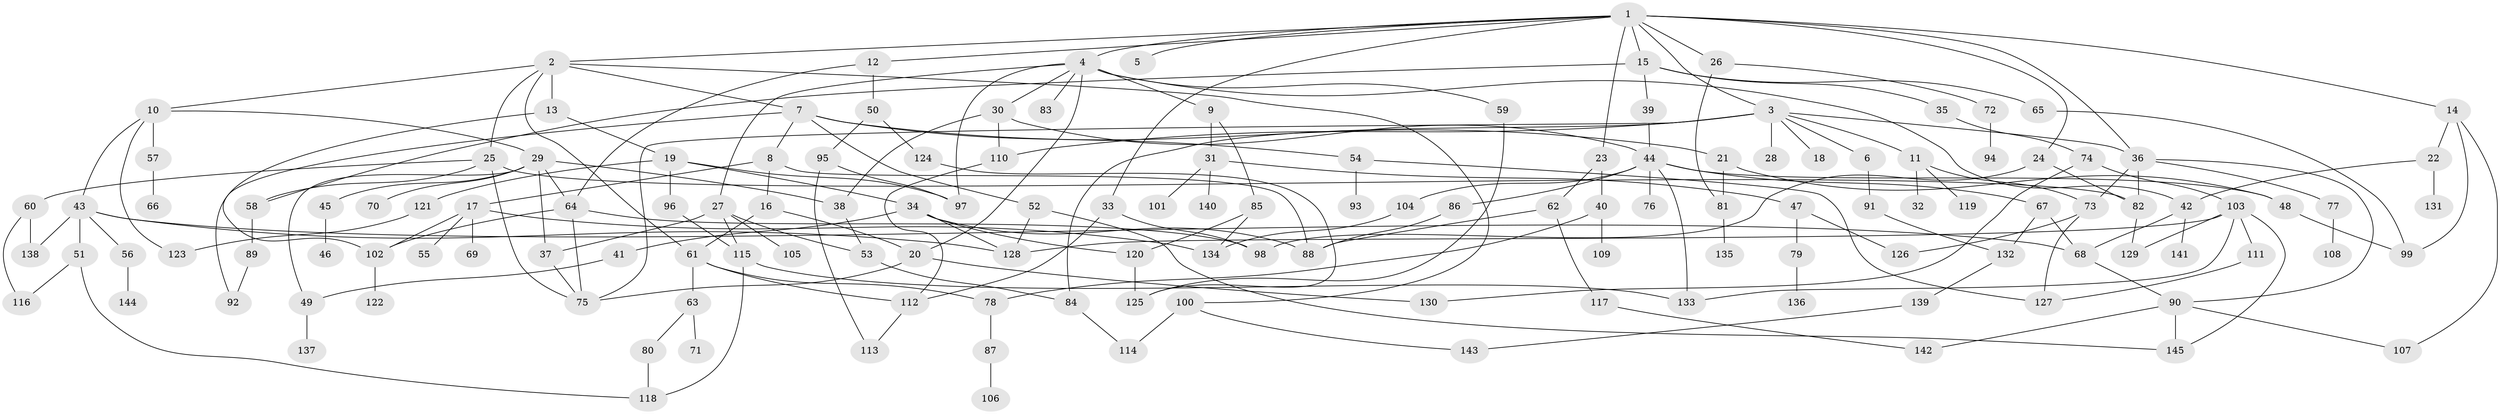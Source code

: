 // coarse degree distribution, {7: 0.0392156862745098, 11: 0.00980392156862745, 6: 0.058823529411764705, 5: 0.08823529411764706, 3: 0.2549019607843137, 8: 0.0196078431372549, 2: 0.17647058823529413, 4: 0.17647058823529413, 1: 0.17647058823529413}
// Generated by graph-tools (version 1.1) at 2025/36/03/04/25 23:36:09]
// undirected, 145 vertices, 213 edges
graph export_dot {
  node [color=gray90,style=filled];
  1;
  2;
  3;
  4;
  5;
  6;
  7;
  8;
  9;
  10;
  11;
  12;
  13;
  14;
  15;
  16;
  17;
  18;
  19;
  20;
  21;
  22;
  23;
  24;
  25;
  26;
  27;
  28;
  29;
  30;
  31;
  32;
  33;
  34;
  35;
  36;
  37;
  38;
  39;
  40;
  41;
  42;
  43;
  44;
  45;
  46;
  47;
  48;
  49;
  50;
  51;
  52;
  53;
  54;
  55;
  56;
  57;
  58;
  59;
  60;
  61;
  62;
  63;
  64;
  65;
  66;
  67;
  68;
  69;
  70;
  71;
  72;
  73;
  74;
  75;
  76;
  77;
  78;
  79;
  80;
  81;
  82;
  83;
  84;
  85;
  86;
  87;
  88;
  89;
  90;
  91;
  92;
  93;
  94;
  95;
  96;
  97;
  98;
  99;
  100;
  101;
  102;
  103;
  104;
  105;
  106;
  107;
  108;
  109;
  110;
  111;
  112;
  113;
  114;
  115;
  116;
  117;
  118;
  119;
  120;
  121;
  122;
  123;
  124;
  125;
  126;
  127;
  128;
  129;
  130;
  131;
  132;
  133;
  134;
  135;
  136;
  137;
  138;
  139;
  140;
  141;
  142;
  143;
  144;
  145;
  1 -- 2;
  1 -- 3;
  1 -- 4;
  1 -- 5;
  1 -- 12;
  1 -- 14;
  1 -- 15;
  1 -- 23;
  1 -- 24;
  1 -- 26;
  1 -- 33;
  1 -- 36;
  2 -- 7;
  2 -- 10;
  2 -- 13;
  2 -- 25;
  2 -- 61;
  2 -- 100;
  3 -- 6;
  3 -- 11;
  3 -- 18;
  3 -- 28;
  3 -- 84;
  3 -- 110;
  3 -- 36;
  3 -- 75;
  4 -- 9;
  4 -- 27;
  4 -- 30;
  4 -- 59;
  4 -- 83;
  4 -- 97;
  4 -- 20;
  4 -- 42;
  6 -- 91;
  7 -- 8;
  7 -- 21;
  7 -- 52;
  7 -- 54;
  7 -- 92;
  8 -- 16;
  8 -- 17;
  8 -- 88;
  9 -- 31;
  9 -- 85;
  10 -- 29;
  10 -- 43;
  10 -- 57;
  10 -- 123;
  11 -- 32;
  11 -- 119;
  11 -- 73;
  12 -- 50;
  12 -- 64;
  13 -- 19;
  13 -- 102;
  14 -- 22;
  14 -- 99;
  14 -- 107;
  15 -- 35;
  15 -- 39;
  15 -- 65;
  15 -- 58;
  16 -- 20;
  16 -- 61;
  17 -- 55;
  17 -- 69;
  17 -- 102;
  17 -- 134;
  19 -- 34;
  19 -- 96;
  19 -- 97;
  19 -- 121;
  20 -- 130;
  20 -- 75;
  21 -- 48;
  21 -- 81;
  22 -- 42;
  22 -- 131;
  23 -- 40;
  23 -- 62;
  24 -- 82;
  24 -- 98;
  25 -- 58;
  25 -- 60;
  25 -- 75;
  25 -- 82;
  26 -- 72;
  26 -- 81;
  27 -- 37;
  27 -- 105;
  27 -- 115;
  27 -- 53;
  29 -- 45;
  29 -- 70;
  29 -- 38;
  29 -- 64;
  29 -- 49;
  29 -- 37;
  30 -- 38;
  30 -- 110;
  30 -- 44;
  31 -- 47;
  31 -- 101;
  31 -- 140;
  33 -- 98;
  33 -- 112;
  34 -- 41;
  34 -- 128;
  34 -- 88;
  34 -- 120;
  35 -- 74;
  36 -- 73;
  36 -- 77;
  36 -- 90;
  36 -- 82;
  37 -- 75;
  38 -- 53;
  39 -- 44;
  40 -- 78;
  40 -- 109;
  41 -- 49;
  42 -- 141;
  42 -- 68;
  43 -- 51;
  43 -- 56;
  43 -- 68;
  43 -- 138;
  43 -- 128;
  44 -- 48;
  44 -- 67;
  44 -- 76;
  44 -- 86;
  44 -- 104;
  44 -- 133;
  45 -- 46;
  47 -- 79;
  47 -- 126;
  48 -- 99;
  49 -- 137;
  50 -- 95;
  50 -- 124;
  51 -- 116;
  51 -- 118;
  52 -- 128;
  52 -- 145;
  53 -- 84;
  54 -- 93;
  54 -- 127;
  56 -- 144;
  57 -- 66;
  58 -- 89;
  59 -- 125;
  60 -- 138;
  60 -- 116;
  61 -- 63;
  61 -- 112;
  61 -- 78;
  62 -- 88;
  62 -- 117;
  63 -- 71;
  63 -- 80;
  64 -- 75;
  64 -- 102;
  64 -- 98;
  65 -- 99;
  67 -- 132;
  67 -- 68;
  68 -- 90;
  72 -- 94;
  73 -- 126;
  73 -- 127;
  74 -- 103;
  74 -- 130;
  77 -- 108;
  78 -- 87;
  79 -- 136;
  80 -- 118;
  81 -- 135;
  82 -- 129;
  84 -- 114;
  85 -- 120;
  85 -- 134;
  86 -- 88;
  87 -- 106;
  89 -- 92;
  90 -- 107;
  90 -- 142;
  90 -- 145;
  91 -- 132;
  95 -- 113;
  95 -- 97;
  96 -- 115;
  100 -- 114;
  100 -- 143;
  102 -- 122;
  103 -- 111;
  103 -- 128;
  103 -- 129;
  103 -- 145;
  103 -- 133;
  104 -- 134;
  110 -- 112;
  111 -- 127;
  112 -- 113;
  115 -- 133;
  115 -- 118;
  117 -- 142;
  120 -- 125;
  121 -- 123;
  124 -- 125;
  132 -- 139;
  139 -- 143;
}
